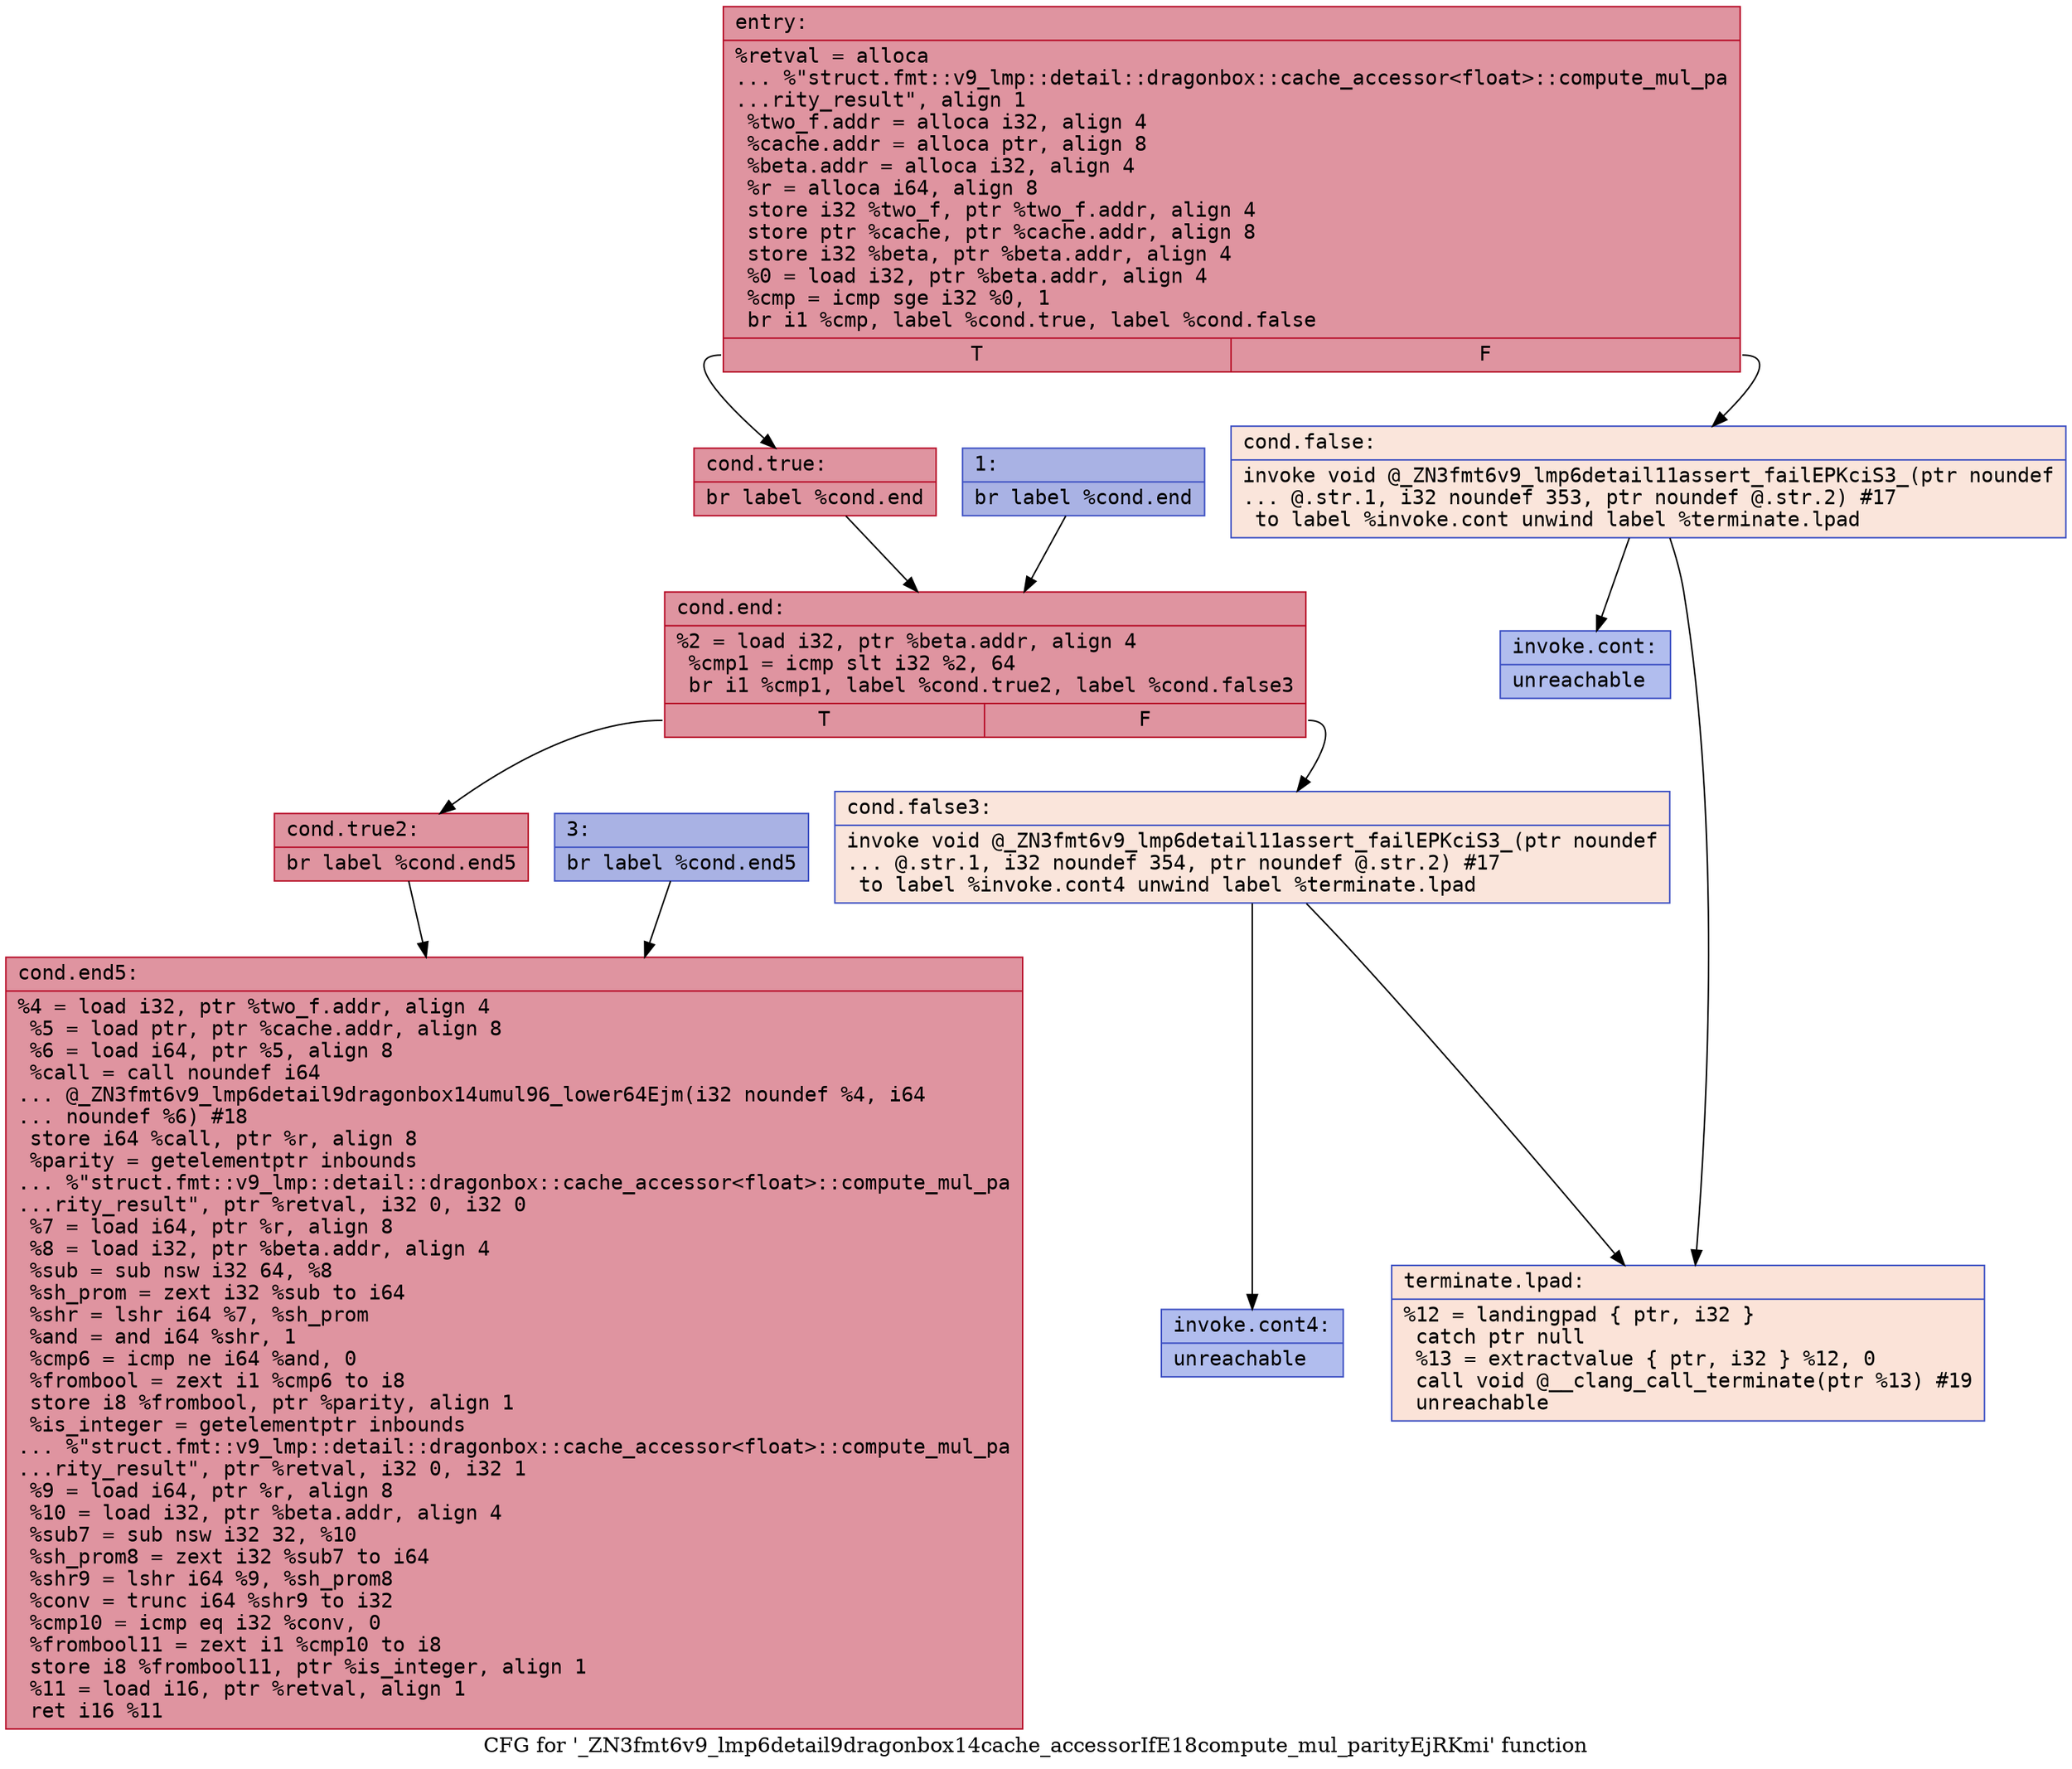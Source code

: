 digraph "CFG for '_ZN3fmt6v9_lmp6detail9dragonbox14cache_accessorIfE18compute_mul_parityEjRKmi' function" {
	label="CFG for '_ZN3fmt6v9_lmp6detail9dragonbox14cache_accessorIfE18compute_mul_parityEjRKmi' function";

	Node0x55fec2f95700 [shape=record,color="#b70d28ff", style=filled, fillcolor="#b70d2870" fontname="Courier",label="{entry:\l|  %retval = alloca\l... %\"struct.fmt::v9_lmp::detail::dragonbox::cache_accessor\<float\>::compute_mul_pa\l...rity_result\", align 1\l  %two_f.addr = alloca i32, align 4\l  %cache.addr = alloca ptr, align 8\l  %beta.addr = alloca i32, align 4\l  %r = alloca i64, align 8\l  store i32 %two_f, ptr %two_f.addr, align 4\l  store ptr %cache, ptr %cache.addr, align 8\l  store i32 %beta, ptr %beta.addr, align 4\l  %0 = load i32, ptr %beta.addr, align 4\l  %cmp = icmp sge i32 %0, 1\l  br i1 %cmp, label %cond.true, label %cond.false\l|{<s0>T|<s1>F}}"];
	Node0x55fec2f95700:s0 -> Node0x55fec2f95d00[tooltip="entry -> cond.true\nProbability 100.00%" ];
	Node0x55fec2f95700:s1 -> Node0x55fec2f95d80[tooltip="entry -> cond.false\nProbability 0.00%" ];
	Node0x55fec2f95d00 [shape=record,color="#b70d28ff", style=filled, fillcolor="#b70d2870" fontname="Courier",label="{cond.true:\l|  br label %cond.end\l}"];
	Node0x55fec2f95d00 -> Node0x55fec2f95eb0[tooltip="cond.true -> cond.end\nProbability 100.00%" ];
	Node0x55fec2f95d80 [shape=record,color="#3d50c3ff", style=filled, fillcolor="#f4c5ad70" fontname="Courier",label="{cond.false:\l|  invoke void @_ZN3fmt6v9_lmp6detail11assert_failEPKciS3_(ptr noundef\l... @.str.1, i32 noundef 353, ptr noundef @.str.2) #17\l          to label %invoke.cont unwind label %terminate.lpad\l}"];
	Node0x55fec2f95d80 -> Node0x55fec2f96190[tooltip="cond.false -> invoke.cont\nProbability 0.00%" ];
	Node0x55fec2f95d80 -> Node0x55fec2f96210[tooltip="cond.false -> terminate.lpad\nProbability 100.00%" ];
	Node0x55fec2f96190 [shape=record,color="#3d50c3ff", style=filled, fillcolor="#4f69d970" fontname="Courier",label="{invoke.cont:\l|  unreachable\l}"];
	Node0x55fec2f964c0 [shape=record,color="#3d50c3ff", style=filled, fillcolor="#3d50c370" fontname="Courier",label="{1:\l|  br label %cond.end\l}"];
	Node0x55fec2f964c0 -> Node0x55fec2f95eb0[tooltip="1 -> cond.end\nProbability 100.00%" ];
	Node0x55fec2f95eb0 [shape=record,color="#b70d28ff", style=filled, fillcolor="#b70d2870" fontname="Courier",label="{cond.end:\l|  %2 = load i32, ptr %beta.addr, align 4\l  %cmp1 = icmp slt i32 %2, 64\l  br i1 %cmp1, label %cond.true2, label %cond.false3\l|{<s0>T|<s1>F}}"];
	Node0x55fec2f95eb0:s0 -> Node0x55fec2f96690[tooltip="cond.end -> cond.true2\nProbability 100.00%" ];
	Node0x55fec2f95eb0:s1 -> Node0x55fec2f96710[tooltip="cond.end -> cond.false3\nProbability 0.00%" ];
	Node0x55fec2f96690 [shape=record,color="#b70d28ff", style=filled, fillcolor="#b70d2870" fontname="Courier",label="{cond.true2:\l|  br label %cond.end5\l}"];
	Node0x55fec2f96690 -> Node0x55fec2f96840[tooltip="cond.true2 -> cond.end5\nProbability 100.00%" ];
	Node0x55fec2f96710 [shape=record,color="#3d50c3ff", style=filled, fillcolor="#f4c5ad70" fontname="Courier",label="{cond.false3:\l|  invoke void @_ZN3fmt6v9_lmp6detail11assert_failEPKciS3_(ptr noundef\l... @.str.1, i32 noundef 354, ptr noundef @.str.2) #17\l          to label %invoke.cont4 unwind label %terminate.lpad\l}"];
	Node0x55fec2f96710 -> Node0x55fec2f96960[tooltip="cond.false3 -> invoke.cont4\nProbability 0.00%" ];
	Node0x55fec2f96710 -> Node0x55fec2f96210[tooltip="cond.false3 -> terminate.lpad\nProbability 100.00%" ];
	Node0x55fec2f96960 [shape=record,color="#3d50c3ff", style=filled, fillcolor="#4f69d970" fontname="Courier",label="{invoke.cont4:\l|  unreachable\l}"];
	Node0x55fec2f96c10 [shape=record,color="#3d50c3ff", style=filled, fillcolor="#3d50c370" fontname="Courier",label="{3:\l|  br label %cond.end5\l}"];
	Node0x55fec2f96c10 -> Node0x55fec2f96840[tooltip="3 -> cond.end5\nProbability 100.00%" ];
	Node0x55fec2f96840 [shape=record,color="#b70d28ff", style=filled, fillcolor="#b70d2870" fontname="Courier",label="{cond.end5:\l|  %4 = load i32, ptr %two_f.addr, align 4\l  %5 = load ptr, ptr %cache.addr, align 8\l  %6 = load i64, ptr %5, align 8\l  %call = call noundef i64\l... @_ZN3fmt6v9_lmp6detail9dragonbox14umul96_lower64Ejm(i32 noundef %4, i64\l... noundef %6) #18\l  store i64 %call, ptr %r, align 8\l  %parity = getelementptr inbounds\l... %\"struct.fmt::v9_lmp::detail::dragonbox::cache_accessor\<float\>::compute_mul_pa\l...rity_result\", ptr %retval, i32 0, i32 0\l  %7 = load i64, ptr %r, align 8\l  %8 = load i32, ptr %beta.addr, align 4\l  %sub = sub nsw i32 64, %8\l  %sh_prom = zext i32 %sub to i64\l  %shr = lshr i64 %7, %sh_prom\l  %and = and i64 %shr, 1\l  %cmp6 = icmp ne i64 %and, 0\l  %frombool = zext i1 %cmp6 to i8\l  store i8 %frombool, ptr %parity, align 1\l  %is_integer = getelementptr inbounds\l... %\"struct.fmt::v9_lmp::detail::dragonbox::cache_accessor\<float\>::compute_mul_pa\l...rity_result\", ptr %retval, i32 0, i32 1\l  %9 = load i64, ptr %r, align 8\l  %10 = load i32, ptr %beta.addr, align 4\l  %sub7 = sub nsw i32 32, %10\l  %sh_prom8 = zext i32 %sub7 to i64\l  %shr9 = lshr i64 %9, %sh_prom8\l  %conv = trunc i64 %shr9 to i32\l  %cmp10 = icmp eq i32 %conv, 0\l  %frombool11 = zext i1 %cmp10 to i8\l  store i8 %frombool11, ptr %is_integer, align 1\l  %11 = load i16, ptr %retval, align 1\l  ret i16 %11\l}"];
	Node0x55fec2f96210 [shape=record,color="#3d50c3ff", style=filled, fillcolor="#f6bfa670" fontname="Courier",label="{terminate.lpad:\l|  %12 = landingpad \{ ptr, i32 \}\l          catch ptr null\l  %13 = extractvalue \{ ptr, i32 \} %12, 0\l  call void @__clang_call_terminate(ptr %13) #19\l  unreachable\l}"];
}
